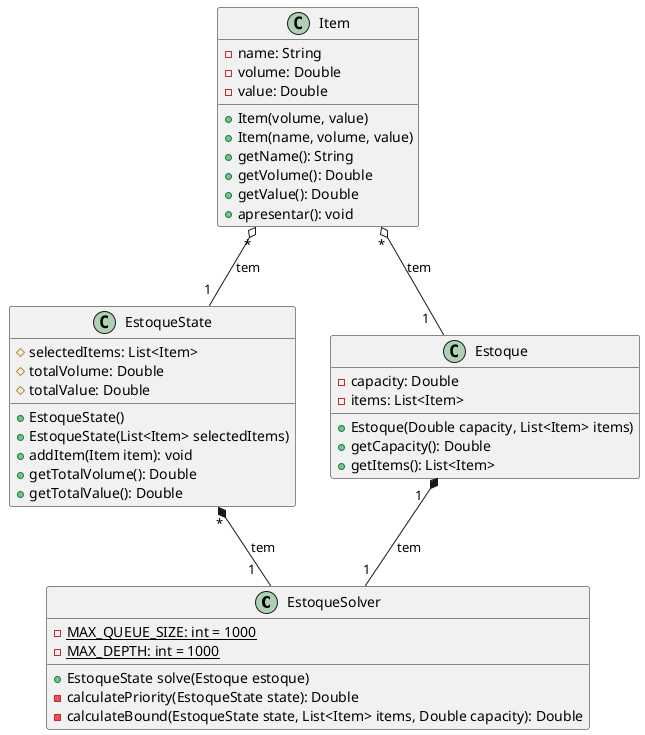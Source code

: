 @startuml
class EstoqueSolver{
    {static} -MAX_QUEUE_SIZE: int = 1000
    {static} -MAX_DEPTH: int = 1000
    +EstoqueState solve(Estoque estoque)
    -calculatePriority(EstoqueState state): Double
    -calculateBound(EstoqueState state, List<Item> items, Double capacity): Double
}

class EstoqueState{
    #selectedItems: List<Item>
    #totalVolume: Double
    #totalValue: Double
    +EstoqueState()
    +EstoqueState(List<Item> selectedItems)
    +addItem(Item item): void
    +getTotalVolume(): Double
    +getTotalValue(): Double
}

class Estoque{
    -capacity: Double
    -items: List<Item>
    +Estoque(Double capacity, List<Item> items)
    +getCapacity(): Double
    +getItems(): List<Item>
}

class Item{
    -name: String
    -volume: Double
    -value: Double
    +Item(volume, value)
    +Item(name, volume, value)
    +getName(): String
    +getVolume(): Double
    +getValue(): Double
    +apresentar(): void
}

Estoque "1   " *-- "1" EstoqueSolver : tem
EstoqueState "*" *-- "1   " EstoqueSolver : tem

Item " *" o-- "1   " Estoque : tem
Item "*" o-- "1 " EstoqueState : tem
@enduml